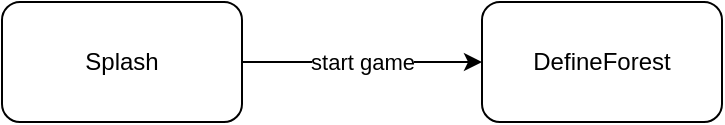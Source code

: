 <mxfile version="24.6.4" type="github">
  <diagram name="Seite-1" id="iQp57rr7BnhodMONBPUl">
    <mxGraphModel dx="892" dy="575" grid="1" gridSize="10" guides="1" tooltips="1" connect="1" arrows="1" fold="1" page="1" pageScale="1" pageWidth="827" pageHeight="1169" math="0" shadow="0">
      <root>
        <mxCell id="0" />
        <mxCell id="1" parent="0" />
        <mxCell id="YYEvh8epQLosTmu8focb-1" value="DefineForest" style="rounded=1;whiteSpace=wrap;html=1;" vertex="1" parent="1">
          <mxGeometry x="350" y="270" width="120" height="60" as="geometry" />
        </mxCell>
        <mxCell id="YYEvh8epQLosTmu8focb-3" value="start game" style="edgeStyle=orthogonalEdgeStyle;rounded=0;orthogonalLoop=1;jettySize=auto;html=1;entryX=0;entryY=0.5;entryDx=0;entryDy=0;" edge="1" parent="1" source="YYEvh8epQLosTmu8focb-2" target="YYEvh8epQLosTmu8focb-1">
          <mxGeometry relative="1" as="geometry" />
        </mxCell>
        <mxCell id="YYEvh8epQLosTmu8focb-2" value="Splash" style="rounded=1;whiteSpace=wrap;html=1;" vertex="1" parent="1">
          <mxGeometry x="110" y="270" width="120" height="60" as="geometry" />
        </mxCell>
      </root>
    </mxGraphModel>
  </diagram>
</mxfile>
